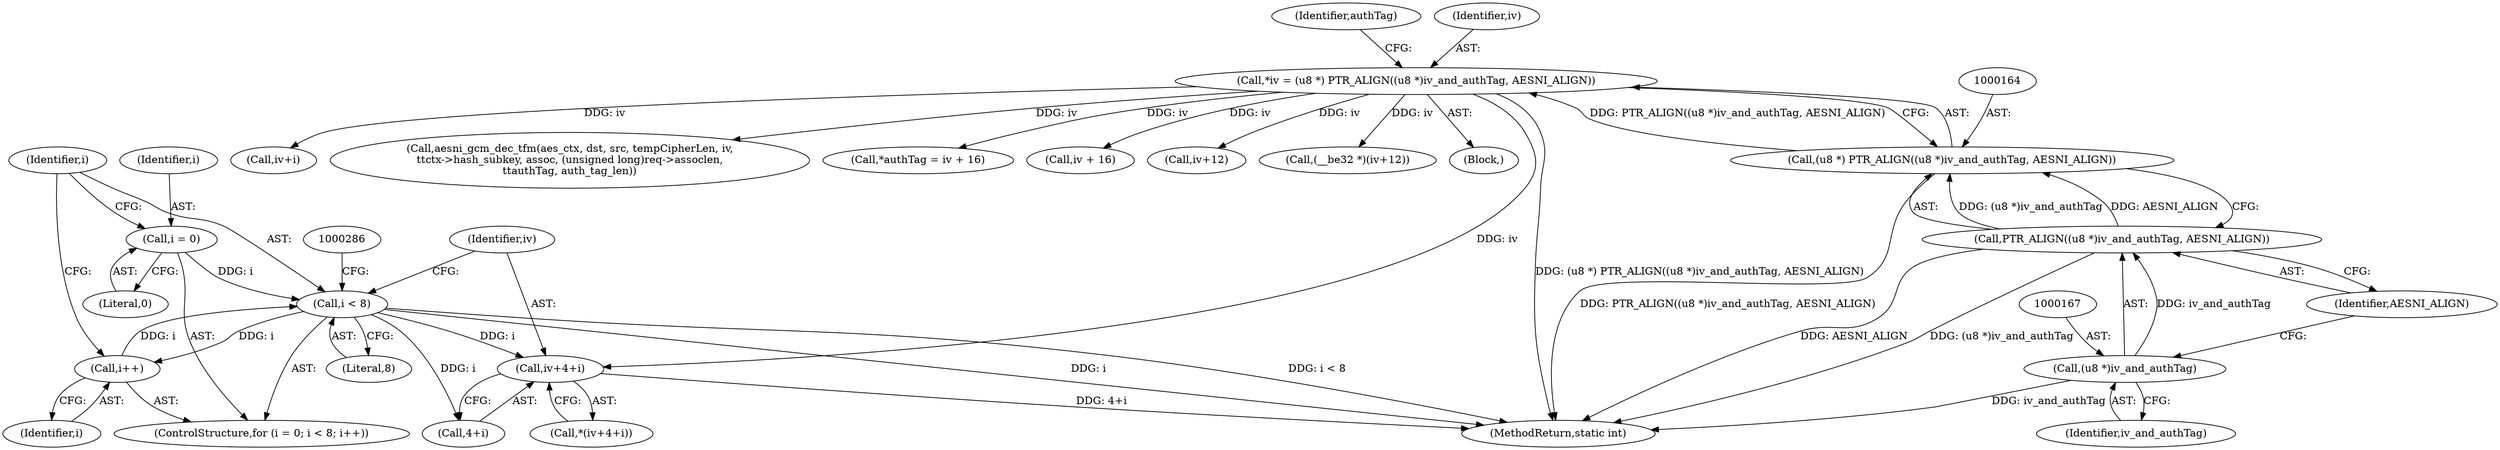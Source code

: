 digraph "0_linux_ccfe8c3f7e52ae83155cb038753f4c75b774ca8a@pointer" {
"1000273" [label="(Call,iv+4+i)"];
"1000161" [label="(Call,*iv = (u8 *) PTR_ALIGN((u8 *)iv_and_authTag, AESNI_ALIGN))"];
"1000163" [label="(Call,(u8 *) PTR_ALIGN((u8 *)iv_and_authTag, AESNI_ALIGN))"];
"1000165" [label="(Call,PTR_ALIGN((u8 *)iv_and_authTag, AESNI_ALIGN))"];
"1000166" [label="(Call,(u8 *)iv_and_authTag)"];
"1000266" [label="(Call,i < 8)"];
"1000263" [label="(Call,i = 0)"];
"1000269" [label="(Call,i++)"];
"1000269" [label="(Call,i++)"];
"1000274" [label="(Identifier,iv)"];
"1000267" [label="(Identifier,i)"];
"1000264" [label="(Identifier,i)"];
"1000161" [label="(Call,*iv = (u8 *) PTR_ALIGN((u8 *)iv_and_authTag, AESNI_ALIGN))"];
"1000254" [label="(Call,iv+i)"];
"1000165" [label="(Call,PTR_ALIGN((u8 *)iv_and_authTag, AESNI_ALIGN))"];
"1000163" [label="(Call,(u8 *) PTR_ALIGN((u8 *)iv_and_authTag, AESNI_ALIGN))"];
"1000265" [label="(Literal,0)"];
"1000169" [label="(Identifier,AESNI_ALIGN)"];
"1000268" [label="(Literal,8)"];
"1000477" [label="(MethodReturn,static int)"];
"1000172" [label="(Identifier,authTag)"];
"1000162" [label="(Identifier,iv)"];
"1000400" [label="(Call,aesni_gcm_dec_tfm(aes_ctx, dst, src, tempCipherLen, iv,\n\t\tctx->hash_subkey, assoc, (unsigned long)req->assoclen,\n\t\tauthTag, auth_tag_len))"];
"1000266" [label="(Call,i < 8)"];
"1000262" [label="(ControlStructure,for (i = 0; i < 8; i++))"];
"1000263" [label="(Call,i = 0)"];
"1000273" [label="(Call,iv+4+i)"];
"1000171" [label="(Call,*authTag = iv + 16)"];
"1000173" [label="(Call,iv + 16)"];
"1000270" [label="(Identifier,i)"];
"1000287" [label="(Call,iv+12)"];
"1000168" [label="(Identifier,iv_and_authTag)"];
"1000166" [label="(Call,(u8 *)iv_and_authTag)"];
"1000272" [label="(Call,*(iv+4+i))"];
"1000275" [label="(Call,4+i)"];
"1000285" [label="(Call,(__be32 *)(iv+12))"];
"1000108" [label="(Block,)"];
"1000273" -> "1000272"  [label="AST: "];
"1000273" -> "1000275"  [label="CFG: "];
"1000274" -> "1000273"  [label="AST: "];
"1000275" -> "1000273"  [label="AST: "];
"1000272" -> "1000273"  [label="CFG: "];
"1000273" -> "1000477"  [label="DDG: 4+i"];
"1000161" -> "1000273"  [label="DDG: iv"];
"1000266" -> "1000273"  [label="DDG: i"];
"1000161" -> "1000108"  [label="AST: "];
"1000161" -> "1000163"  [label="CFG: "];
"1000162" -> "1000161"  [label="AST: "];
"1000163" -> "1000161"  [label="AST: "];
"1000172" -> "1000161"  [label="CFG: "];
"1000161" -> "1000477"  [label="DDG: (u8 *) PTR_ALIGN((u8 *)iv_and_authTag, AESNI_ALIGN)"];
"1000163" -> "1000161"  [label="DDG: PTR_ALIGN((u8 *)iv_and_authTag, AESNI_ALIGN)"];
"1000161" -> "1000171"  [label="DDG: iv"];
"1000161" -> "1000173"  [label="DDG: iv"];
"1000161" -> "1000254"  [label="DDG: iv"];
"1000161" -> "1000285"  [label="DDG: iv"];
"1000161" -> "1000287"  [label="DDG: iv"];
"1000161" -> "1000400"  [label="DDG: iv"];
"1000163" -> "1000165"  [label="CFG: "];
"1000164" -> "1000163"  [label="AST: "];
"1000165" -> "1000163"  [label="AST: "];
"1000163" -> "1000477"  [label="DDG: PTR_ALIGN((u8 *)iv_and_authTag, AESNI_ALIGN)"];
"1000165" -> "1000163"  [label="DDG: (u8 *)iv_and_authTag"];
"1000165" -> "1000163"  [label="DDG: AESNI_ALIGN"];
"1000165" -> "1000169"  [label="CFG: "];
"1000166" -> "1000165"  [label="AST: "];
"1000169" -> "1000165"  [label="AST: "];
"1000165" -> "1000477"  [label="DDG: AESNI_ALIGN"];
"1000165" -> "1000477"  [label="DDG: (u8 *)iv_and_authTag"];
"1000166" -> "1000165"  [label="DDG: iv_and_authTag"];
"1000166" -> "1000168"  [label="CFG: "];
"1000167" -> "1000166"  [label="AST: "];
"1000168" -> "1000166"  [label="AST: "];
"1000169" -> "1000166"  [label="CFG: "];
"1000166" -> "1000477"  [label="DDG: iv_and_authTag"];
"1000266" -> "1000262"  [label="AST: "];
"1000266" -> "1000268"  [label="CFG: "];
"1000267" -> "1000266"  [label="AST: "];
"1000268" -> "1000266"  [label="AST: "];
"1000274" -> "1000266"  [label="CFG: "];
"1000286" -> "1000266"  [label="CFG: "];
"1000266" -> "1000477"  [label="DDG: i"];
"1000266" -> "1000477"  [label="DDG: i < 8"];
"1000263" -> "1000266"  [label="DDG: i"];
"1000269" -> "1000266"  [label="DDG: i"];
"1000266" -> "1000269"  [label="DDG: i"];
"1000266" -> "1000275"  [label="DDG: i"];
"1000263" -> "1000262"  [label="AST: "];
"1000263" -> "1000265"  [label="CFG: "];
"1000264" -> "1000263"  [label="AST: "];
"1000265" -> "1000263"  [label="AST: "];
"1000267" -> "1000263"  [label="CFG: "];
"1000269" -> "1000262"  [label="AST: "];
"1000269" -> "1000270"  [label="CFG: "];
"1000270" -> "1000269"  [label="AST: "];
"1000267" -> "1000269"  [label="CFG: "];
}
